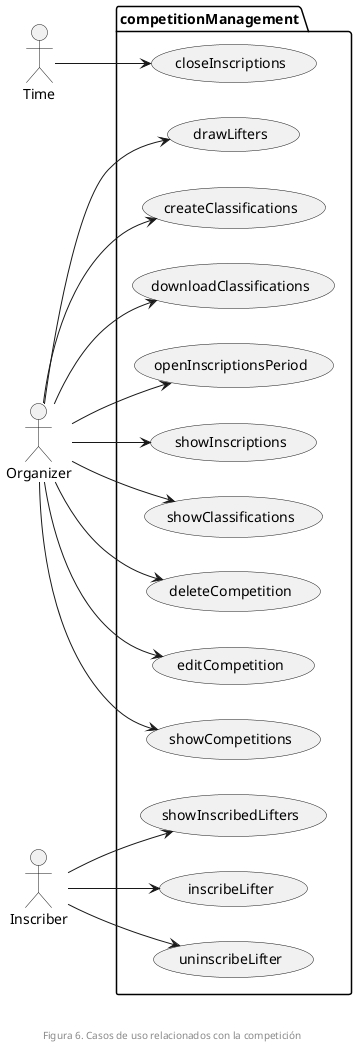 @startuml
left to right direction

package competitionManagement {
 usecase openInscriptionsPeriod
 usecase showInscriptions
 usecase closeInscriptions

 usecase deleteCompetition
 usecase editCompetition
 usecase showCompetitions

 usecase drawLifters
 usecase inscribeLifter
 usecase uninscribeLifter
 usecase showInscribedLifters

 usecase createClassifications
 usecase downloadClassifications
 usecase showClassifications
}

Time --> closeInscriptions
Organizer --> openInscriptionsPeriod
Organizer --> showInscriptions
Organizer --> drawLifters
Organizer --> deleteCompetition
Organizer --> editCompetition
Organizer --> showCompetitions
Organizer --> createClassifications
Organizer --> showClassifications
Organizer --> downloadClassifications

Inscriber --> inscribeLifter
Inscriber --> uninscribeLifter
Inscriber --> showInscribedLifters

footer \n\nFigura 6. Casos de uso relacionados con la competición
@enduml